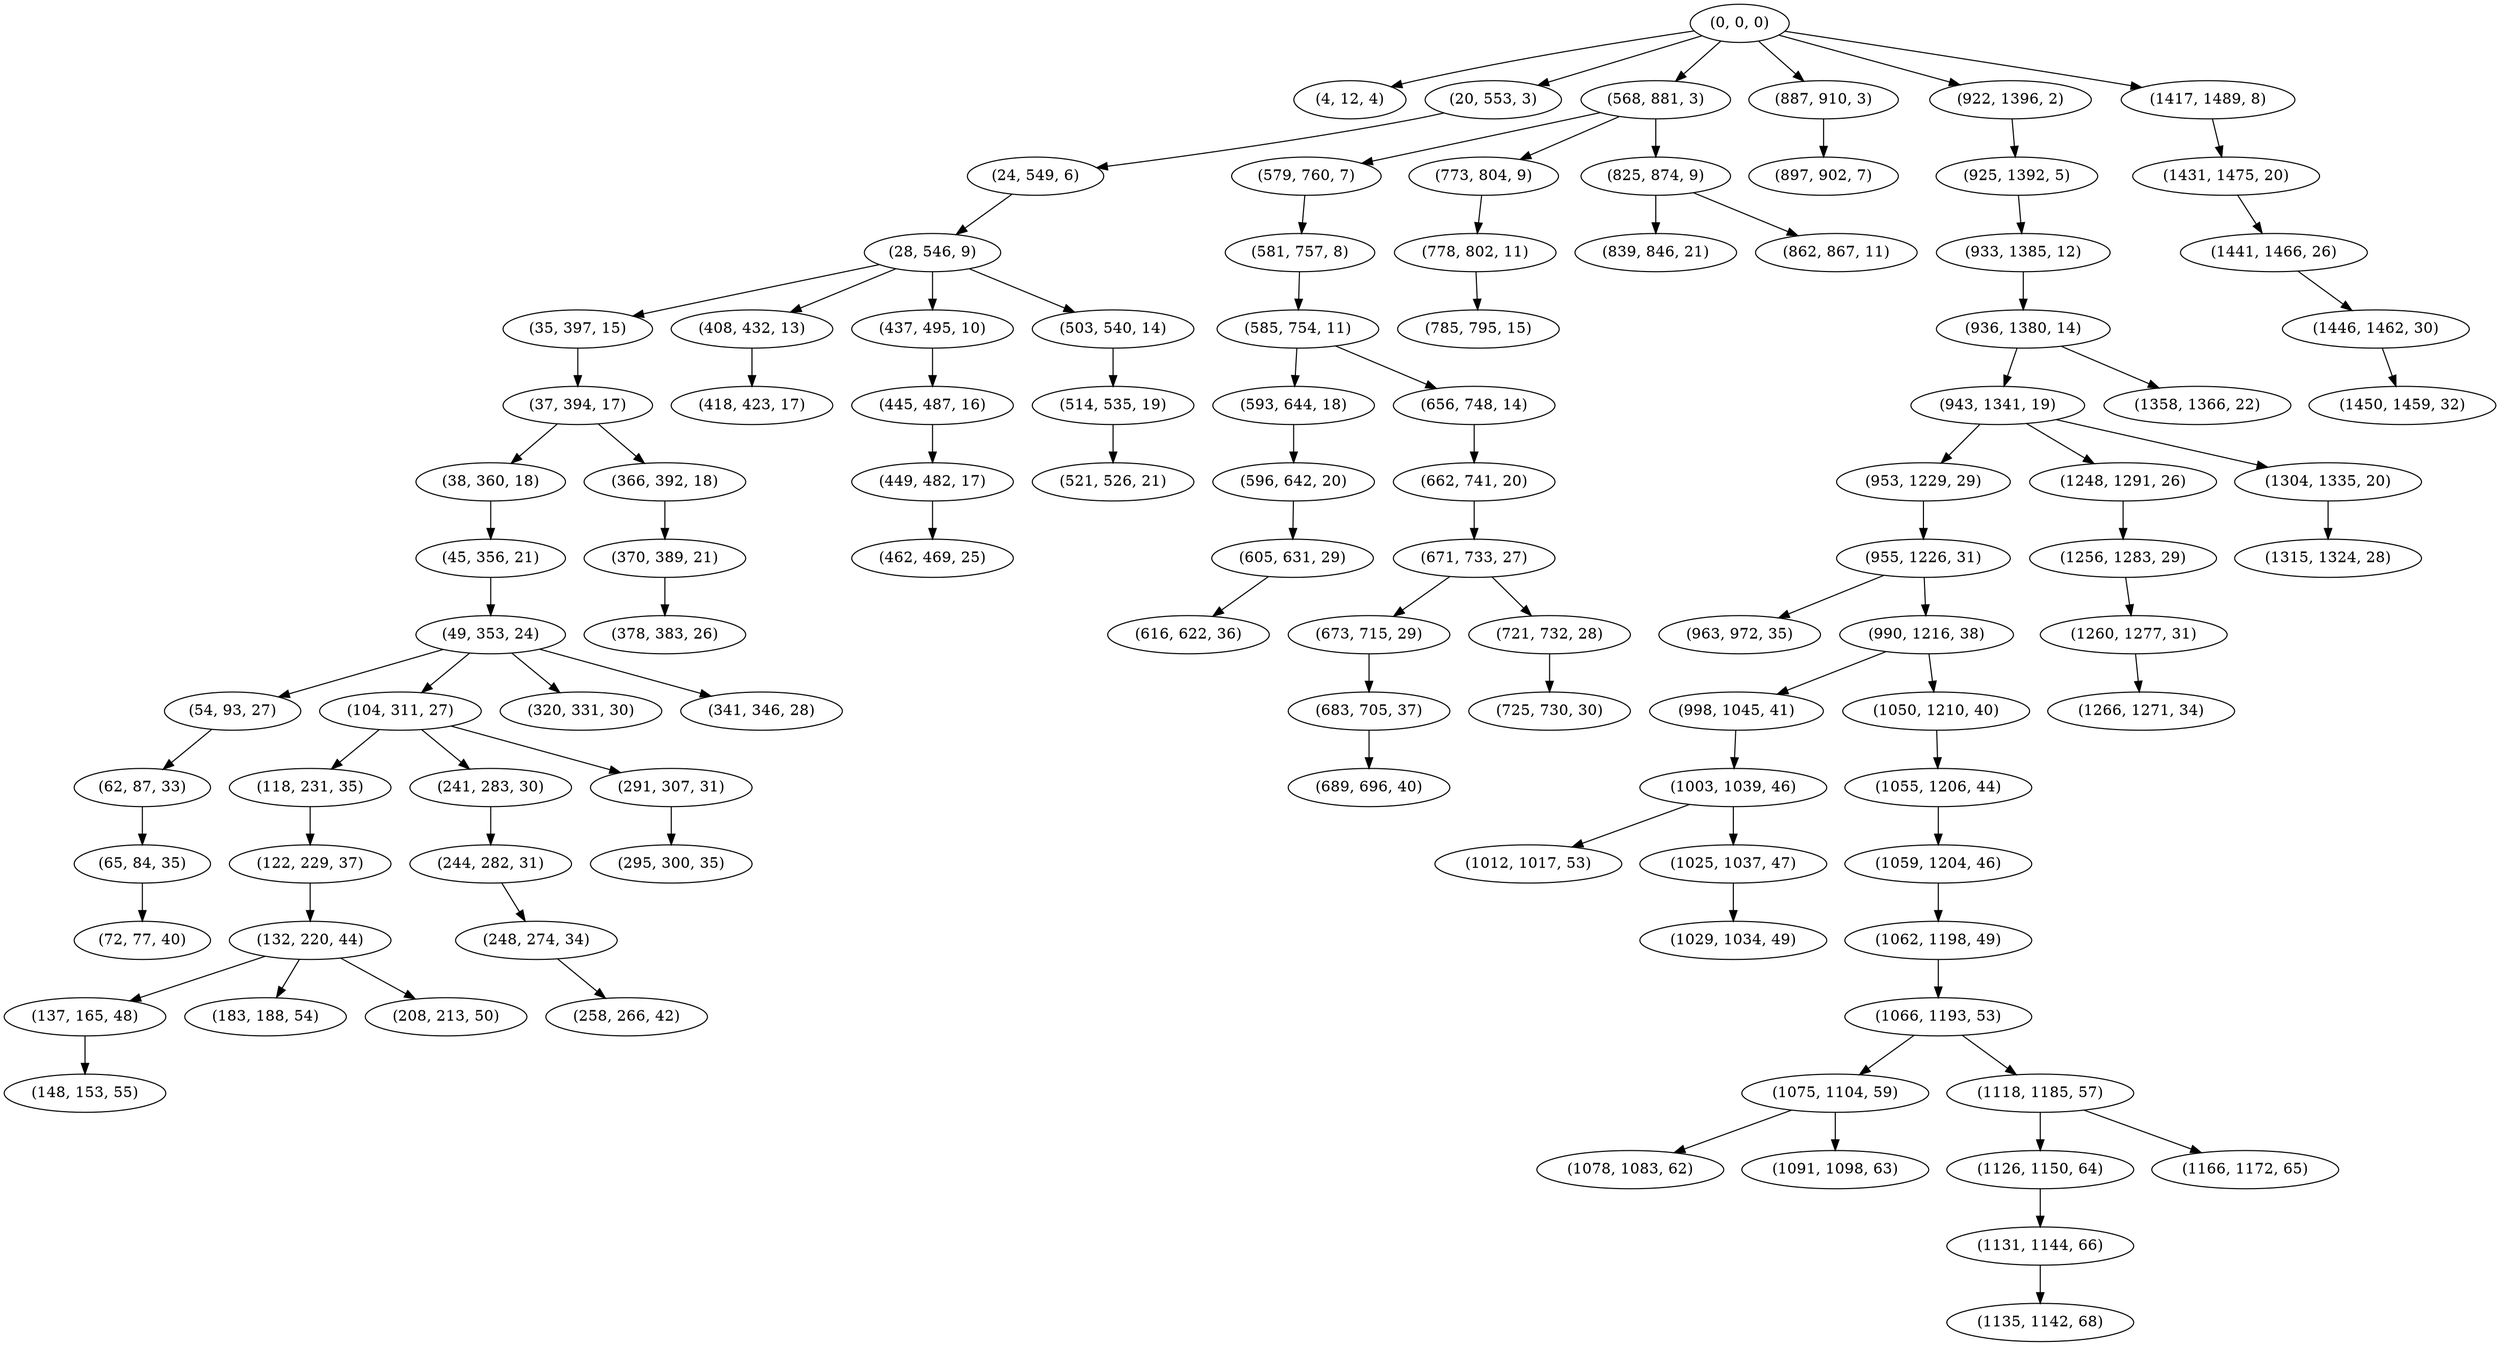 digraph tree {
    "(0, 0, 0)";
    "(4, 12, 4)";
    "(20, 553, 3)";
    "(24, 549, 6)";
    "(28, 546, 9)";
    "(35, 397, 15)";
    "(37, 394, 17)";
    "(38, 360, 18)";
    "(45, 356, 21)";
    "(49, 353, 24)";
    "(54, 93, 27)";
    "(62, 87, 33)";
    "(65, 84, 35)";
    "(72, 77, 40)";
    "(104, 311, 27)";
    "(118, 231, 35)";
    "(122, 229, 37)";
    "(132, 220, 44)";
    "(137, 165, 48)";
    "(148, 153, 55)";
    "(183, 188, 54)";
    "(208, 213, 50)";
    "(241, 283, 30)";
    "(244, 282, 31)";
    "(248, 274, 34)";
    "(258, 266, 42)";
    "(291, 307, 31)";
    "(295, 300, 35)";
    "(320, 331, 30)";
    "(341, 346, 28)";
    "(366, 392, 18)";
    "(370, 389, 21)";
    "(378, 383, 26)";
    "(408, 432, 13)";
    "(418, 423, 17)";
    "(437, 495, 10)";
    "(445, 487, 16)";
    "(449, 482, 17)";
    "(462, 469, 25)";
    "(503, 540, 14)";
    "(514, 535, 19)";
    "(521, 526, 21)";
    "(568, 881, 3)";
    "(579, 760, 7)";
    "(581, 757, 8)";
    "(585, 754, 11)";
    "(593, 644, 18)";
    "(596, 642, 20)";
    "(605, 631, 29)";
    "(616, 622, 36)";
    "(656, 748, 14)";
    "(662, 741, 20)";
    "(671, 733, 27)";
    "(673, 715, 29)";
    "(683, 705, 37)";
    "(689, 696, 40)";
    "(721, 732, 28)";
    "(725, 730, 30)";
    "(773, 804, 9)";
    "(778, 802, 11)";
    "(785, 795, 15)";
    "(825, 874, 9)";
    "(839, 846, 21)";
    "(862, 867, 11)";
    "(887, 910, 3)";
    "(897, 902, 7)";
    "(922, 1396, 2)";
    "(925, 1392, 5)";
    "(933, 1385, 12)";
    "(936, 1380, 14)";
    "(943, 1341, 19)";
    "(953, 1229, 29)";
    "(955, 1226, 31)";
    "(963, 972, 35)";
    "(990, 1216, 38)";
    "(998, 1045, 41)";
    "(1003, 1039, 46)";
    "(1012, 1017, 53)";
    "(1025, 1037, 47)";
    "(1029, 1034, 49)";
    "(1050, 1210, 40)";
    "(1055, 1206, 44)";
    "(1059, 1204, 46)";
    "(1062, 1198, 49)";
    "(1066, 1193, 53)";
    "(1075, 1104, 59)";
    "(1078, 1083, 62)";
    "(1091, 1098, 63)";
    "(1118, 1185, 57)";
    "(1126, 1150, 64)";
    "(1131, 1144, 66)";
    "(1135, 1142, 68)";
    "(1166, 1172, 65)";
    "(1248, 1291, 26)";
    "(1256, 1283, 29)";
    "(1260, 1277, 31)";
    "(1266, 1271, 34)";
    "(1304, 1335, 20)";
    "(1315, 1324, 28)";
    "(1358, 1366, 22)";
    "(1417, 1489, 8)";
    "(1431, 1475, 20)";
    "(1441, 1466, 26)";
    "(1446, 1462, 30)";
    "(1450, 1459, 32)";
    "(0, 0, 0)" -> "(4, 12, 4)";
    "(0, 0, 0)" -> "(20, 553, 3)";
    "(0, 0, 0)" -> "(568, 881, 3)";
    "(0, 0, 0)" -> "(887, 910, 3)";
    "(0, 0, 0)" -> "(922, 1396, 2)";
    "(0, 0, 0)" -> "(1417, 1489, 8)";
    "(20, 553, 3)" -> "(24, 549, 6)";
    "(24, 549, 6)" -> "(28, 546, 9)";
    "(28, 546, 9)" -> "(35, 397, 15)";
    "(28, 546, 9)" -> "(408, 432, 13)";
    "(28, 546, 9)" -> "(437, 495, 10)";
    "(28, 546, 9)" -> "(503, 540, 14)";
    "(35, 397, 15)" -> "(37, 394, 17)";
    "(37, 394, 17)" -> "(38, 360, 18)";
    "(37, 394, 17)" -> "(366, 392, 18)";
    "(38, 360, 18)" -> "(45, 356, 21)";
    "(45, 356, 21)" -> "(49, 353, 24)";
    "(49, 353, 24)" -> "(54, 93, 27)";
    "(49, 353, 24)" -> "(104, 311, 27)";
    "(49, 353, 24)" -> "(320, 331, 30)";
    "(49, 353, 24)" -> "(341, 346, 28)";
    "(54, 93, 27)" -> "(62, 87, 33)";
    "(62, 87, 33)" -> "(65, 84, 35)";
    "(65, 84, 35)" -> "(72, 77, 40)";
    "(104, 311, 27)" -> "(118, 231, 35)";
    "(104, 311, 27)" -> "(241, 283, 30)";
    "(104, 311, 27)" -> "(291, 307, 31)";
    "(118, 231, 35)" -> "(122, 229, 37)";
    "(122, 229, 37)" -> "(132, 220, 44)";
    "(132, 220, 44)" -> "(137, 165, 48)";
    "(132, 220, 44)" -> "(183, 188, 54)";
    "(132, 220, 44)" -> "(208, 213, 50)";
    "(137, 165, 48)" -> "(148, 153, 55)";
    "(241, 283, 30)" -> "(244, 282, 31)";
    "(244, 282, 31)" -> "(248, 274, 34)";
    "(248, 274, 34)" -> "(258, 266, 42)";
    "(291, 307, 31)" -> "(295, 300, 35)";
    "(366, 392, 18)" -> "(370, 389, 21)";
    "(370, 389, 21)" -> "(378, 383, 26)";
    "(408, 432, 13)" -> "(418, 423, 17)";
    "(437, 495, 10)" -> "(445, 487, 16)";
    "(445, 487, 16)" -> "(449, 482, 17)";
    "(449, 482, 17)" -> "(462, 469, 25)";
    "(503, 540, 14)" -> "(514, 535, 19)";
    "(514, 535, 19)" -> "(521, 526, 21)";
    "(568, 881, 3)" -> "(579, 760, 7)";
    "(568, 881, 3)" -> "(773, 804, 9)";
    "(568, 881, 3)" -> "(825, 874, 9)";
    "(579, 760, 7)" -> "(581, 757, 8)";
    "(581, 757, 8)" -> "(585, 754, 11)";
    "(585, 754, 11)" -> "(593, 644, 18)";
    "(585, 754, 11)" -> "(656, 748, 14)";
    "(593, 644, 18)" -> "(596, 642, 20)";
    "(596, 642, 20)" -> "(605, 631, 29)";
    "(605, 631, 29)" -> "(616, 622, 36)";
    "(656, 748, 14)" -> "(662, 741, 20)";
    "(662, 741, 20)" -> "(671, 733, 27)";
    "(671, 733, 27)" -> "(673, 715, 29)";
    "(671, 733, 27)" -> "(721, 732, 28)";
    "(673, 715, 29)" -> "(683, 705, 37)";
    "(683, 705, 37)" -> "(689, 696, 40)";
    "(721, 732, 28)" -> "(725, 730, 30)";
    "(773, 804, 9)" -> "(778, 802, 11)";
    "(778, 802, 11)" -> "(785, 795, 15)";
    "(825, 874, 9)" -> "(839, 846, 21)";
    "(825, 874, 9)" -> "(862, 867, 11)";
    "(887, 910, 3)" -> "(897, 902, 7)";
    "(922, 1396, 2)" -> "(925, 1392, 5)";
    "(925, 1392, 5)" -> "(933, 1385, 12)";
    "(933, 1385, 12)" -> "(936, 1380, 14)";
    "(936, 1380, 14)" -> "(943, 1341, 19)";
    "(936, 1380, 14)" -> "(1358, 1366, 22)";
    "(943, 1341, 19)" -> "(953, 1229, 29)";
    "(943, 1341, 19)" -> "(1248, 1291, 26)";
    "(943, 1341, 19)" -> "(1304, 1335, 20)";
    "(953, 1229, 29)" -> "(955, 1226, 31)";
    "(955, 1226, 31)" -> "(963, 972, 35)";
    "(955, 1226, 31)" -> "(990, 1216, 38)";
    "(990, 1216, 38)" -> "(998, 1045, 41)";
    "(990, 1216, 38)" -> "(1050, 1210, 40)";
    "(998, 1045, 41)" -> "(1003, 1039, 46)";
    "(1003, 1039, 46)" -> "(1012, 1017, 53)";
    "(1003, 1039, 46)" -> "(1025, 1037, 47)";
    "(1025, 1037, 47)" -> "(1029, 1034, 49)";
    "(1050, 1210, 40)" -> "(1055, 1206, 44)";
    "(1055, 1206, 44)" -> "(1059, 1204, 46)";
    "(1059, 1204, 46)" -> "(1062, 1198, 49)";
    "(1062, 1198, 49)" -> "(1066, 1193, 53)";
    "(1066, 1193, 53)" -> "(1075, 1104, 59)";
    "(1066, 1193, 53)" -> "(1118, 1185, 57)";
    "(1075, 1104, 59)" -> "(1078, 1083, 62)";
    "(1075, 1104, 59)" -> "(1091, 1098, 63)";
    "(1118, 1185, 57)" -> "(1126, 1150, 64)";
    "(1118, 1185, 57)" -> "(1166, 1172, 65)";
    "(1126, 1150, 64)" -> "(1131, 1144, 66)";
    "(1131, 1144, 66)" -> "(1135, 1142, 68)";
    "(1248, 1291, 26)" -> "(1256, 1283, 29)";
    "(1256, 1283, 29)" -> "(1260, 1277, 31)";
    "(1260, 1277, 31)" -> "(1266, 1271, 34)";
    "(1304, 1335, 20)" -> "(1315, 1324, 28)";
    "(1417, 1489, 8)" -> "(1431, 1475, 20)";
    "(1431, 1475, 20)" -> "(1441, 1466, 26)";
    "(1441, 1466, 26)" -> "(1446, 1462, 30)";
    "(1446, 1462, 30)" -> "(1450, 1459, 32)";
}
